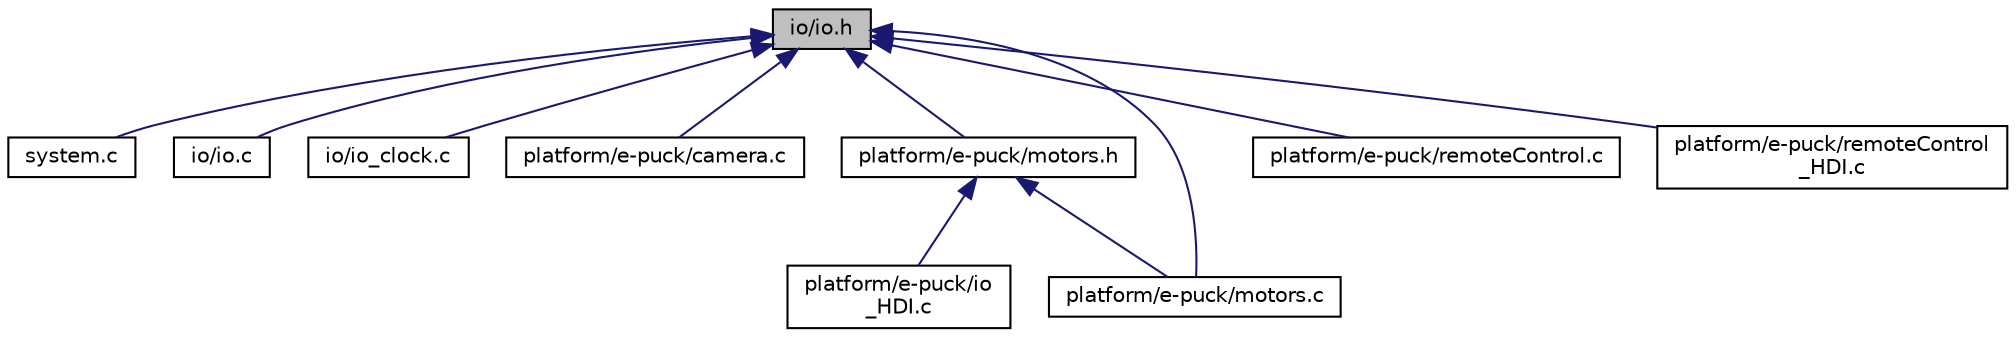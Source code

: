 digraph "io/io.h"
{
  edge [fontname="Helvetica",fontsize="10",labelfontname="Helvetica",labelfontsize="10"];
  node [fontname="Helvetica",fontsize="10",shape=record];
  Node1 [label="io/io.h",height=0.2,width=0.4,color="black", fillcolor="grey75", style="filled", fontcolor="black"];
  Node1 -> Node2 [dir="back",color="midnightblue",fontsize="10",style="solid"];
  Node2 [label="system.c",height=0.2,width=0.4,color="black", fillcolor="white", style="filled",URL="$d4/dfd/system_8c.html",tooltip="defines functions to initialise and start OpenSwarm. "];
  Node1 -> Node3 [dir="back",color="midnightblue",fontsize="10",style="solid"];
  Node3 [label="io/io.c",height=0.2,width=0.4,color="black", fillcolor="white", style="filled",URL="$df/d0a/io_8c.html",tooltip="defines functions to control the IO timer and to (un)register IO Handler. "];
  Node1 -> Node4 [dir="back",color="midnightblue",fontsize="10",style="solid"];
  Node4 [label="io/io_clock.c",height=0.2,width=0.4,color="black", fillcolor="white", style="filled",URL="$da/d17/io__clock_8c.html",tooltip="defines the system clock that provides a continuous time value (granulation of 1 ms). "];
  Node1 -> Node5 [dir="back",color="midnightblue",fontsize="10",style="solid"];
  Node5 [label="platform/e-puck/camera.c",height=0.2,width=0.4,color="black", fillcolor="white", style="filled",URL="$d1/de0/camera_8c.html",tooltip="This file includes functions to process data retrieved by a camera. "];
  Node1 -> Node6 [dir="back",color="midnightblue",fontsize="10",style="solid"];
  Node6 [label="platform/e-puck/motors.h",height=0.2,width=0.4,color="black", fillcolor="white", style="filled",URL="$dd/d59/motors_8h.html",tooltip="This file provides the function needed to actuate the motors. "];
  Node6 -> Node7 [dir="back",color="midnightblue",fontsize="10",style="solid"];
  Node7 [label="platform/e-puck/io\l_HDI.c",height=0.2,width=0.4,color="black", fillcolor="white", style="filled",URL="$d3/d87/io__HDI_8c.html",tooltip="Hardware dependent implementations to start and stop the I/O timer. This timer executes IO functions ..."];
  Node6 -> Node8 [dir="back",color="midnightblue",fontsize="10",style="solid"];
  Node8 [label="platform/e-puck/motors.c",height=0.2,width=0.4,color="black", fillcolor="white", style="filled",URL="$d6/d0e/motors_8c.html",tooltip="This file provides the function needed to actuate the motors. "];
  Node1 -> Node8 [dir="back",color="midnightblue",fontsize="10",style="solid"];
  Node1 -> Node9 [dir="back",color="midnightblue",fontsize="10",style="solid"];
  Node9 [label="platform/e-puck/remoteControl.c",height=0.2,width=0.4,color="black", fillcolor="white", style="filled",URL="$d7/d92/remoteControl_8c.html",tooltip="This file includes functions needed to receive and decode messages from a remote control. "];
  Node1 -> Node10 [dir="back",color="midnightblue",fontsize="10",style="solid"];
  Node10 [label="platform/e-puck/remoteControl\l_HDI.c",height=0.2,width=0.4,color="black", fillcolor="white", style="filled",URL="$d0/dae/remoteControl__HDI_8c.html",tooltip="Hardware dependent implementations to receive and decode messages from a remote control. "];
}
